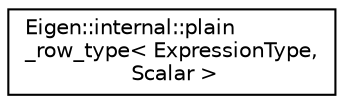 digraph "Graphical Class Hierarchy"
{
  edge [fontname="Helvetica",fontsize="10",labelfontname="Helvetica",labelfontsize="10"];
  node [fontname="Helvetica",fontsize="10",shape=record];
  rankdir="LR";
  Node1 [label="Eigen::internal::plain\l_row_type\< ExpressionType,\l Scalar \>",height=0.2,width=0.4,color="black", fillcolor="white", style="filled",URL="$struct_eigen_1_1internal_1_1plain__row__type.html"];
}
